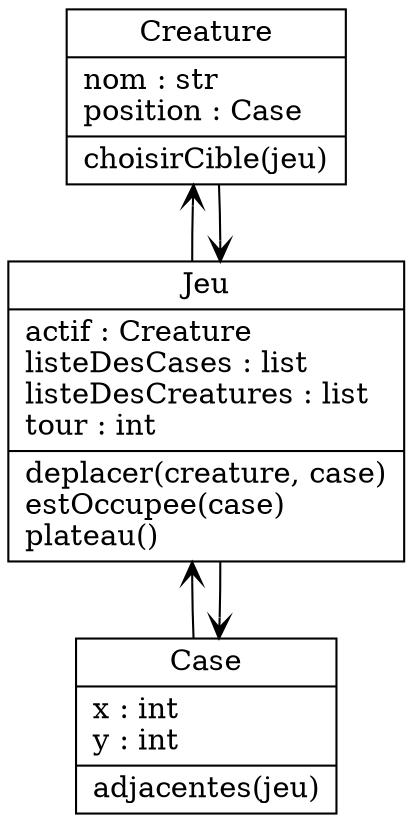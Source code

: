 digraph "classes" {
charset="utf-8"
rankdir=BT
"0" [label="{Case|x : int\ly : int\l|adjacentes(jeu)\l}", shape="record"]
"1" [label="{Creature|nom : str\lposition : Case\l|choisirCible(jeu)\l}", shape="record"];
"2" [label="{Jeu|actif : Creature\llisteDesCases : list\llisteDesCreatures : list\ltour : int\l|deplacer(creature, case)\lestOccupee(case)\lplateau()\l}", shape="record"];
"0" -> "2" [arrowhead="open", arrowtail="none"];
"1" -> "2" [arrowhead="open", arrowtail="none"];
"2" -> "0" [arrowhead="open", arrowtail="none"];
"2" -> "1" [arrowhead="open", arrowtail="none"];
}
